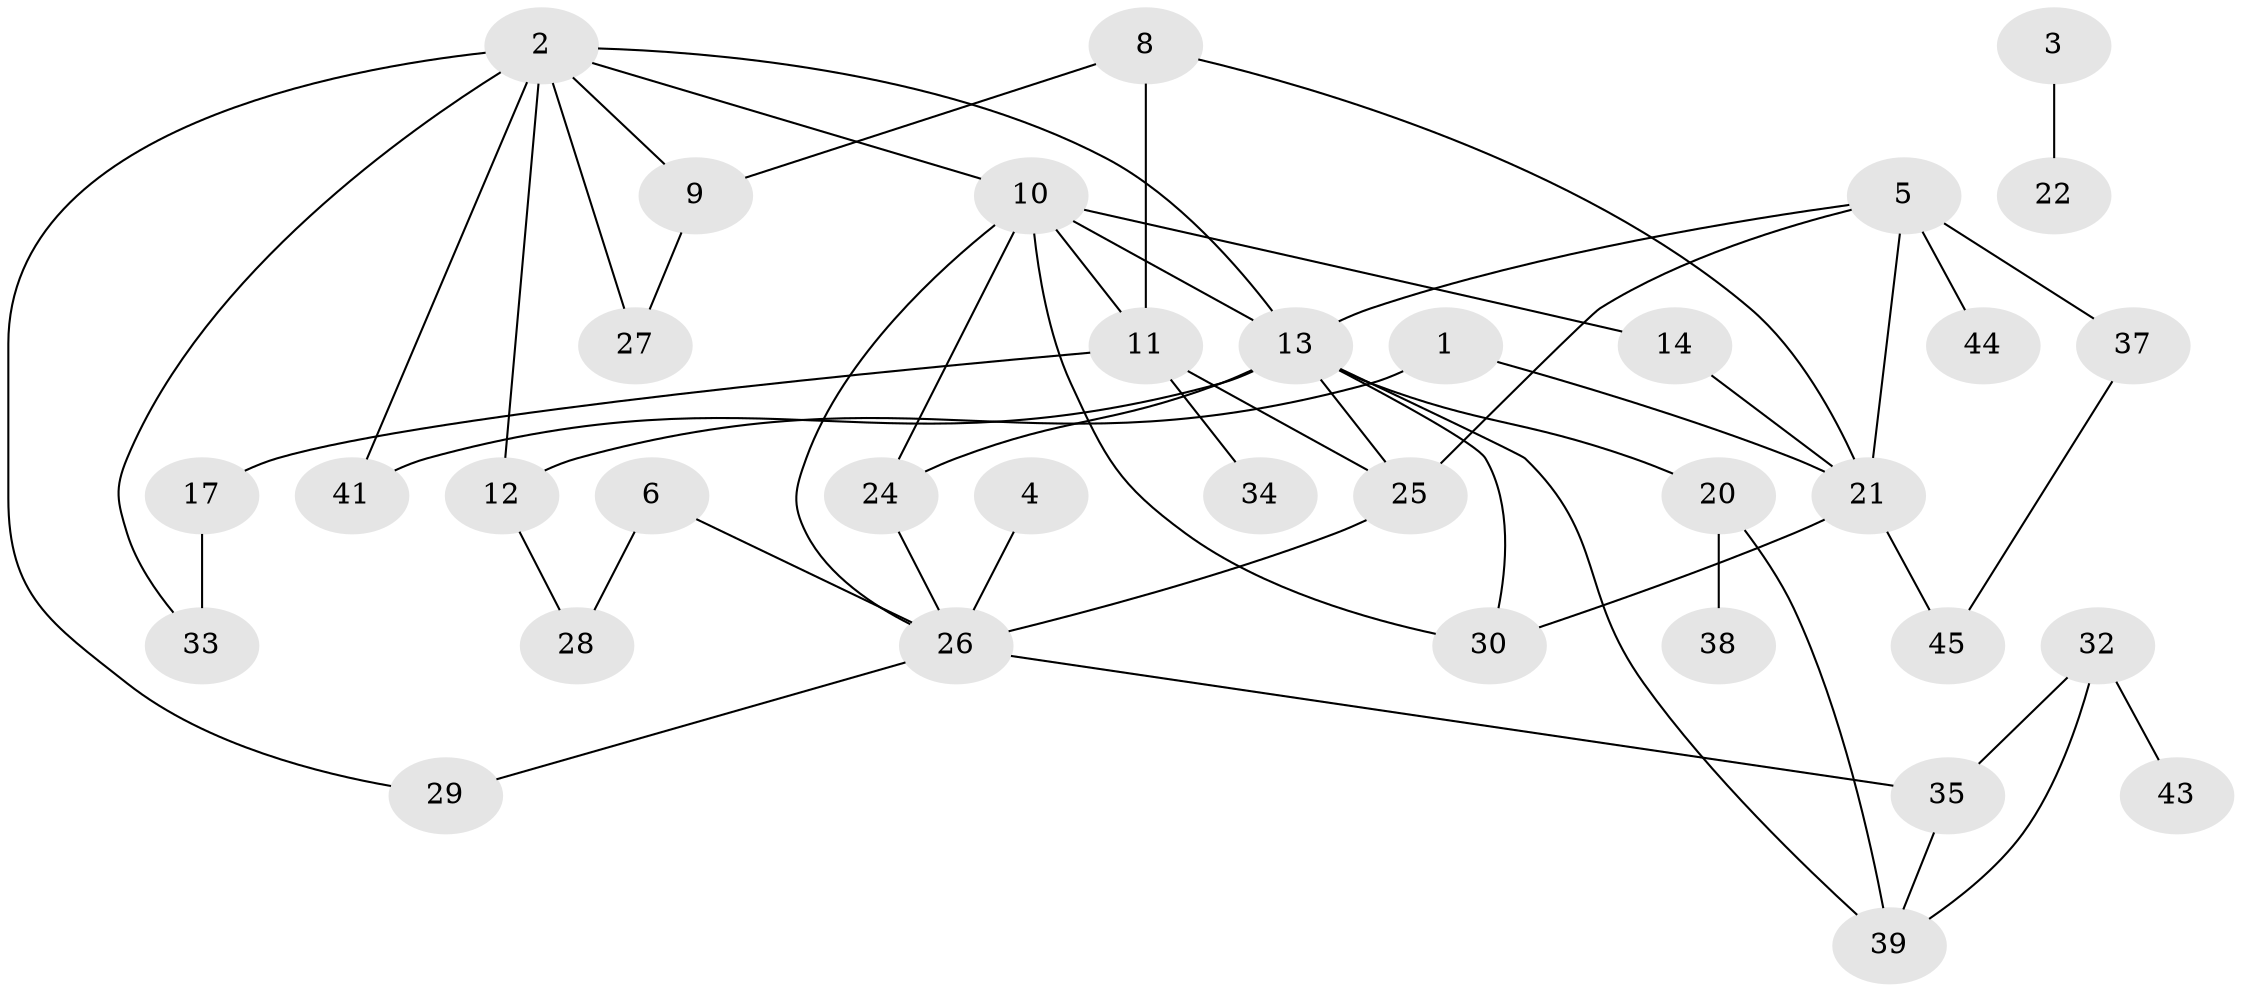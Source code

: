 // original degree distribution, {2: 0.19101123595505617, 3: 0.16853932584269662, 1: 0.25842696629213485, 0: 0.11235955056179775, 4: 0.14606741573033707, 5: 0.11235955056179775, 6: 0.011235955056179775}
// Generated by graph-tools (version 1.1) at 2025/33/03/09/25 02:33:30]
// undirected, 35 vertices, 54 edges
graph export_dot {
graph [start="1"]
  node [color=gray90,style=filled];
  1;
  2;
  3;
  4;
  5;
  6;
  8;
  9;
  10;
  11;
  12;
  13;
  14;
  17;
  20;
  21;
  22;
  24;
  25;
  26;
  27;
  28;
  29;
  30;
  32;
  33;
  34;
  35;
  37;
  38;
  39;
  41;
  43;
  44;
  45;
  1 -- 12 [weight=1.0];
  1 -- 21 [weight=1.0];
  2 -- 9 [weight=1.0];
  2 -- 10 [weight=1.0];
  2 -- 12 [weight=1.0];
  2 -- 13 [weight=1.0];
  2 -- 27 [weight=1.0];
  2 -- 29 [weight=1.0];
  2 -- 33 [weight=1.0];
  2 -- 41 [weight=1.0];
  3 -- 22 [weight=1.0];
  4 -- 26 [weight=1.0];
  5 -- 13 [weight=1.0];
  5 -- 21 [weight=2.0];
  5 -- 25 [weight=1.0];
  5 -- 37 [weight=1.0];
  5 -- 44 [weight=1.0];
  6 -- 26 [weight=1.0];
  6 -- 28 [weight=1.0];
  8 -- 9 [weight=1.0];
  8 -- 11 [weight=1.0];
  8 -- 21 [weight=1.0];
  9 -- 27 [weight=1.0];
  10 -- 11 [weight=1.0];
  10 -- 13 [weight=1.0];
  10 -- 14 [weight=1.0];
  10 -- 24 [weight=1.0];
  10 -- 26 [weight=1.0];
  10 -- 30 [weight=1.0];
  11 -- 17 [weight=1.0];
  11 -- 25 [weight=1.0];
  11 -- 34 [weight=1.0];
  12 -- 28 [weight=1.0];
  13 -- 20 [weight=2.0];
  13 -- 24 [weight=3.0];
  13 -- 25 [weight=1.0];
  13 -- 30 [weight=1.0];
  13 -- 39 [weight=1.0];
  13 -- 41 [weight=1.0];
  14 -- 21 [weight=1.0];
  17 -- 33 [weight=3.0];
  20 -- 38 [weight=1.0];
  20 -- 39 [weight=1.0];
  21 -- 30 [weight=1.0];
  21 -- 45 [weight=1.0];
  24 -- 26 [weight=1.0];
  25 -- 26 [weight=2.0];
  26 -- 29 [weight=1.0];
  26 -- 35 [weight=1.0];
  32 -- 35 [weight=1.0];
  32 -- 39 [weight=1.0];
  32 -- 43 [weight=1.0];
  35 -- 39 [weight=1.0];
  37 -- 45 [weight=1.0];
}
